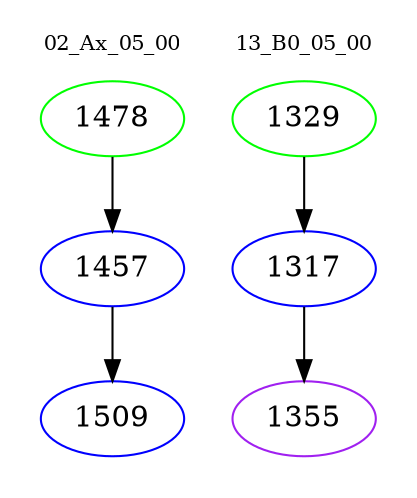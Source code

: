 digraph{
subgraph cluster_0 {
color = white
label = "02_Ax_05_00";
fontsize=10;
T0_1478 [label="1478", color="green"]
T0_1478 -> T0_1457 [color="black"]
T0_1457 [label="1457", color="blue"]
T0_1457 -> T0_1509 [color="black"]
T0_1509 [label="1509", color="blue"]
}
subgraph cluster_1 {
color = white
label = "13_B0_05_00";
fontsize=10;
T1_1329 [label="1329", color="green"]
T1_1329 -> T1_1317 [color="black"]
T1_1317 [label="1317", color="blue"]
T1_1317 -> T1_1355 [color="black"]
T1_1355 [label="1355", color="purple"]
}
}
